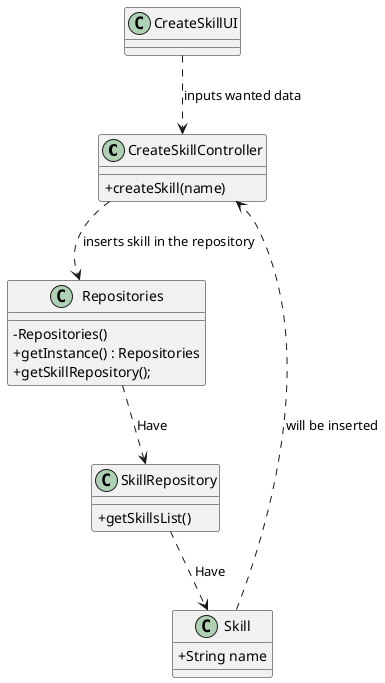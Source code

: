 @startuml
skinparam classAttributeIconSize 0

class CreateSkillController {
    +createSkill(name)
}


class CreateSkillUI {

}

class Skill
 {
    +String name

 }
 class Repositories {
     - Repositories()
     + getInstance() : Repositories
     + getSkillRepository();
 }

 class SkillRepository {
     + getSkillsList()
 }
CreateSkillUI ..> CreateSkillController: inputs wanted data
CreateSkillController ..> Repositories : inserts skill in the repository
Repositories ..> SkillRepository : Have
SkillRepository ..> Skill : Have
Skill ..> CreateSkillController : will be inserted

@enduml